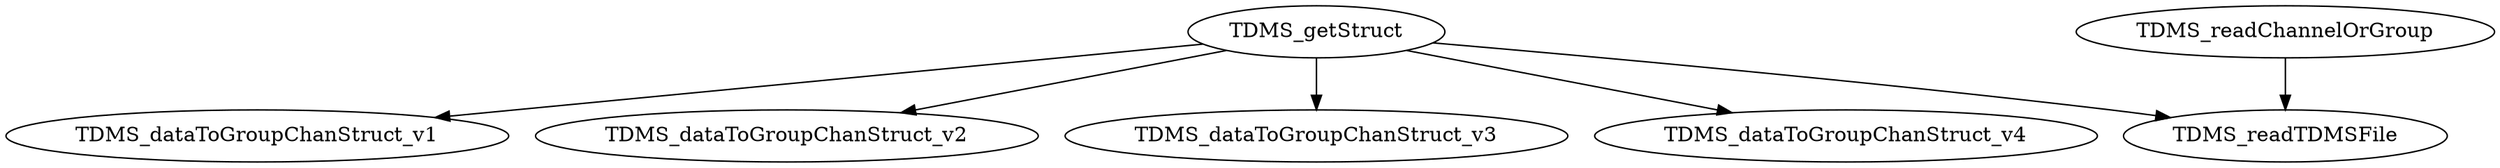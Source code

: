 /* Created by mdot for Matlab */
digraph m2html {
  TDMS_getStruct -> TDMS_dataToGroupChanStruct_v1;
  TDMS_getStruct -> TDMS_dataToGroupChanStruct_v2;
  TDMS_getStruct -> TDMS_dataToGroupChanStruct_v3;
  TDMS_getStruct -> TDMS_dataToGroupChanStruct_v4;
  TDMS_getStruct -> TDMS_readTDMSFile;
  TDMS_readChannelOrGroup -> TDMS_readTDMSFile;

  TDMS_dataToGroupChanStruct_v1 [URL="TDMS_dataToGroupChanStruct_v1.html"];
  TDMS_dataToGroupChanStruct_v2 [URL="TDMS_dataToGroupChanStruct_v2.html"];
  TDMS_dataToGroupChanStruct_v3 [URL="TDMS_dataToGroupChanStruct_v3.html"];
  TDMS_dataToGroupChanStruct_v4 [URL="TDMS_dataToGroupChanStruct_v4.html"];
  TDMS_getStruct [URL="TDMS_getStruct.html"];
  TDMS_readChannelOrGroup [URL="TDMS_readChannelOrGroup.html"];
  TDMS_readTDMSFile [URL="TDMS_readTDMSFile.html"];
}